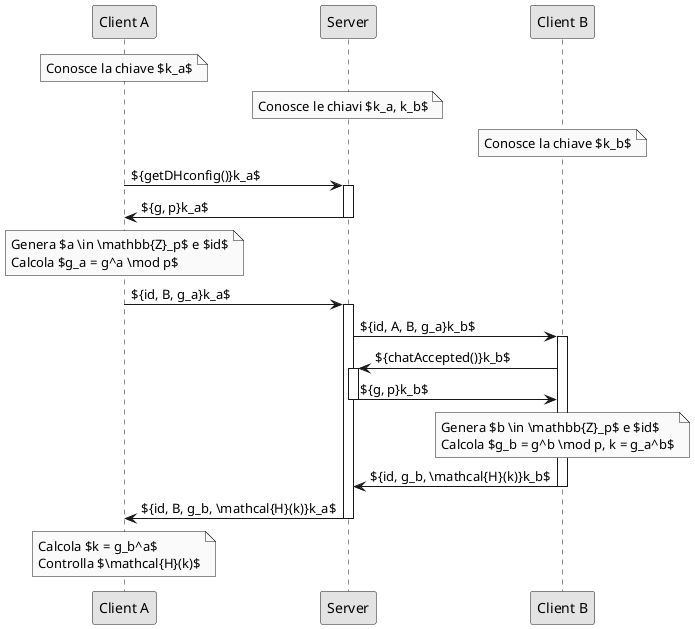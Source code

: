 @startuml MTProto_Secret_Chat

skinparam Monochrome true
skinparam Shadowing false

participant a as "Client A"
participant s as "Server"
participant b as "Client B"

note over a
Conosce la chiave $k_a$
end note

note over s
Conosce le chiavi $k_a, k_b$
end note

note over b
Conosce la chiave $k_b$
end note

a -> s ++ : ${getDHconfig()}k_a$
a <- s -- : ${g, p}k_a$

note over a
Genera $a \in \mathbb{Z}_p$ e $id$
Calcola $g_a = g^a \mod p$
end note

a -> s ++ : ${id, B, g_a}k_a$
s -> b ++ : ${id, A, B, g_a}k_b$
s <- b ++: ${chatAccepted()}k_b$
s -> b -- :  ${g, p}k_b$

note over b
Genera $b \in \mathbb{Z}_p$ e $id$
Calcola $g_b = g^b \mod p, k = g_a^b$
end note

s <- b -- : ${id, g_b, \mathcal{H}(k)}k_b$
a <- s -- : ${id, B, g_b, \mathcal{H}(k)}k_a$


note over a
Calcola $k = g_b^a$
Controlla $\mathcal{H}(k)$
end note

@enduml